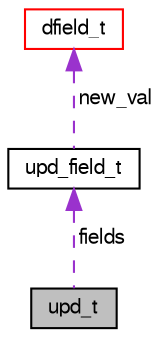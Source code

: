 digraph "upd_t"
{
  bgcolor="transparent";
  edge [fontname="FreeSans",fontsize="10",labelfontname="FreeSans",labelfontsize="10"];
  node [fontname="FreeSans",fontsize="10",shape=record];
  Node1 [label="upd_t",height=0.2,width=0.4,color="black", fillcolor="grey75", style="filled" fontcolor="black"];
  Node2 -> Node1 [dir="back",color="darkorchid3",fontsize="10",style="dashed",label=" fields" ,fontname="FreeSans"];
  Node2 [label="upd_field_t",height=0.2,width=0.4,color="black",URL="$structupd__field__t.html"];
  Node3 -> Node2 [dir="back",color="darkorchid3",fontsize="10",style="dashed",label=" new_val" ,fontname="FreeSans"];
  Node3 [label="dfield_t",height=0.2,width=0.4,color="red",URL="$structdfield__t.html"];
}
